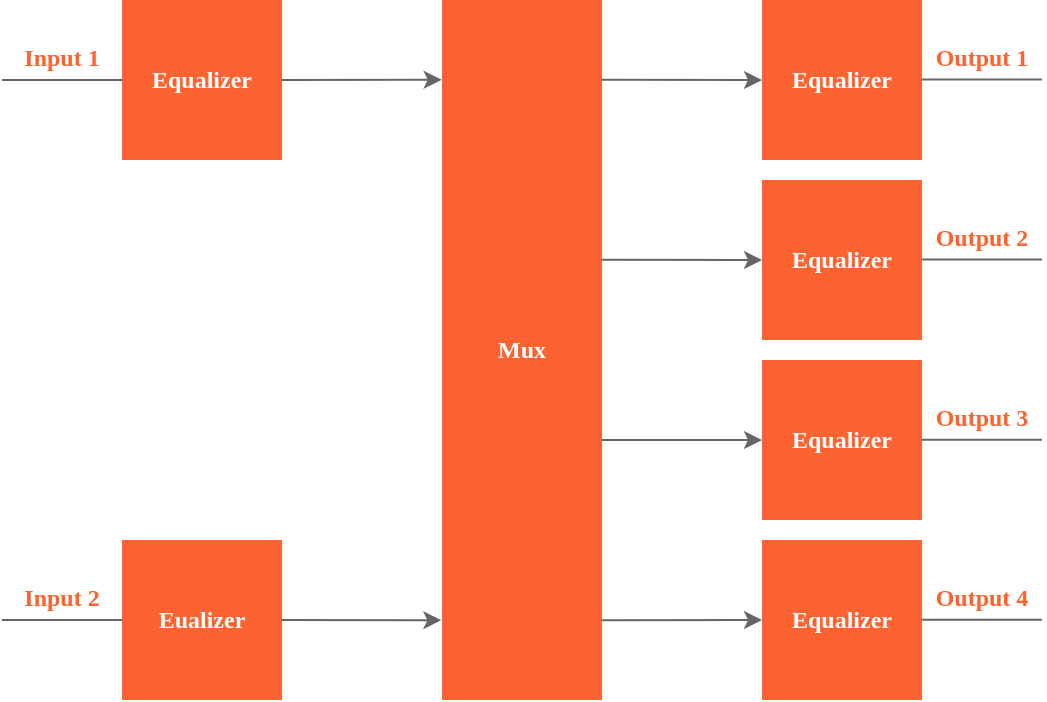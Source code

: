 <mxfile>
    <diagram id="sZX61pPik9CgZUGlImG2" name="Page-1">
        <mxGraphModel dx="765" dy="546" grid="0" gridSize="10" guides="1" tooltips="1" connect="1" arrows="1" fold="1" page="0" pageScale="1" pageWidth="850" pageHeight="1100" background="#ffffff" math="0" shadow="0">
            <root>
                <mxCell id="0"/>
                <mxCell id="1" parent="0"/>
                <mxCell id="5" style="edgeStyle=none;html=1;exitX=0;exitY=0.5;exitDx=0;exitDy=0;fontColor=#fc6330;endArrow=none;endFill=0;strokeColor=#666666;" parent="1" source="2" edge="1">
                    <mxGeometry relative="1" as="geometry">
                        <mxPoint x="100" y="200" as="targetPoint"/>
                    </mxGeometry>
                </mxCell>
                <mxCell id="25" style="edgeStyle=none;html=1;strokeColor=#666666;fontFamily=Tahoma;endArrow=classic;endFill=1;entryX=-0.002;entryY=0.114;entryDx=0;entryDy=0;entryPerimeter=0;" parent="1" source="2" target="19" edge="1">
                    <mxGeometry relative="1" as="geometry">
                        <mxPoint x="300" y="190" as="targetPoint"/>
                    </mxGeometry>
                </mxCell>
                <mxCell id="2" value="&lt;font face=&quot;Tahoma&quot; color=&quot;#ffffff&quot;&gt;&lt;b&gt;Equalizer&lt;/b&gt;&lt;/font&gt;" style="whiteSpace=wrap;html=1;aspect=fixed;fillColor=#FC6330;strokeColor=none;" parent="1" vertex="1">
                    <mxGeometry x="160" y="160" width="80" height="80" as="geometry"/>
                </mxCell>
                <mxCell id="3" value="&lt;font face=&quot;Tahoma&quot; color=&quot;#fc6330&quot;&gt;&lt;b&gt;Input 1&lt;/b&gt;&lt;/font&gt;" style="text;html=1;strokeColor=none;fillColor=none;align=center;verticalAlign=middle;whiteSpace=wrap;rounded=0;" parent="1" vertex="1">
                    <mxGeometry x="100" y="180" width="60" height="18" as="geometry"/>
                </mxCell>
                <mxCell id="15" style="edgeStyle=none;html=1;exitX=0;exitY=0.5;exitDx=0;exitDy=0;fontColor=#fc6330;endArrow=none;endFill=0;strokeColor=#666666;" parent="1" source="16" edge="1">
                    <mxGeometry relative="1" as="geometry">
                        <mxPoint x="100" y="470" as="targetPoint"/>
                    </mxGeometry>
                </mxCell>
                <mxCell id="24" style="edgeStyle=none;html=1;strokeColor=#666666;fontFamily=Tahoma;endArrow=classic;endFill=1;entryX=-0.004;entryY=0.886;entryDx=0;entryDy=0;entryPerimeter=0;" parent="1" source="16" target="19" edge="1">
                    <mxGeometry relative="1" as="geometry">
                        <mxPoint x="310" y="470" as="targetPoint"/>
                    </mxGeometry>
                </mxCell>
                <mxCell id="16" value="&lt;font face=&quot;Tahoma&quot; color=&quot;#ffffff&quot;&gt;&lt;b&gt;Eualizer&lt;/b&gt;&lt;/font&gt;" style="whiteSpace=wrap;html=1;aspect=fixed;fillColor=#FC6330;strokeColor=none;" parent="1" vertex="1">
                    <mxGeometry x="160" y="430" width="80" height="80" as="geometry"/>
                </mxCell>
                <mxCell id="17" value="&lt;font face=&quot;Tahoma&quot; color=&quot;#fc6330&quot;&gt;&lt;b&gt;Input 2&lt;/b&gt;&lt;/font&gt;" style="text;html=1;strokeColor=none;fillColor=none;align=center;verticalAlign=middle;whiteSpace=wrap;rounded=0;" parent="1" vertex="1">
                    <mxGeometry x="100" y="450" width="60" height="18" as="geometry"/>
                </mxCell>
                <mxCell id="30" style="edgeStyle=none;html=1;entryX=0;entryY=0.5;entryDx=0;entryDy=0;strokeColor=#666666;fontFamily=Tahoma;endArrow=classic;endFill=1;exitX=1;exitY=0.114;exitDx=0;exitDy=0;exitPerimeter=0;" parent="1" source="19" target="26" edge="1">
                    <mxGeometry relative="1" as="geometry"/>
                </mxCell>
                <mxCell id="31" style="edgeStyle=none;html=1;entryX=0;entryY=0.5;entryDx=0;entryDy=0;strokeColor=#666666;fontFamily=Tahoma;endArrow=classic;endFill=1;exitX=0.993;exitY=0.371;exitDx=0;exitDy=0;exitPerimeter=0;" parent="1" source="19" target="27" edge="1">
                    <mxGeometry relative="1" as="geometry"/>
                </mxCell>
                <mxCell id="32" style="edgeStyle=none;html=1;entryX=0;entryY=0.5;entryDx=0;entryDy=0;strokeColor=#666666;fontFamily=Tahoma;endArrow=classic;endFill=1;" parent="1" target="28" edge="1">
                    <mxGeometry relative="1" as="geometry">
                        <mxPoint x="400" y="380" as="sourcePoint"/>
                    </mxGeometry>
                </mxCell>
                <mxCell id="33" style="edgeStyle=none;html=1;entryX=0;entryY=0.5;entryDx=0;entryDy=0;strokeColor=#666666;fontFamily=Tahoma;endArrow=classic;endFill=1;exitX=0.992;exitY=0.886;exitDx=0;exitDy=0;exitPerimeter=0;" parent="1" source="19" target="29" edge="1">
                    <mxGeometry relative="1" as="geometry">
                        <mxPoint x="410" y="470" as="sourcePoint"/>
                    </mxGeometry>
                </mxCell>
                <mxCell id="19" value="&lt;b&gt;&lt;font color=&quot;#ffffff&quot; face=&quot;Tahoma&quot;&gt;Mux&lt;/font&gt;&lt;/b&gt;" style="rounded=0;whiteSpace=wrap;html=1;fillColor=#FC6330;strokeColor=none;" parent="1" vertex="1">
                    <mxGeometry x="320" y="160" width="80" height="350" as="geometry"/>
                </mxCell>
                <mxCell id="26" value="&lt;font color=&quot;#ffffff&quot; face=&quot;Tahoma&quot;&gt;&lt;b&gt;Equalizer&lt;/b&gt;&lt;/font&gt;" style="whiteSpace=wrap;html=1;aspect=fixed;fillColor=#FC6330;strokeColor=none;" parent="1" vertex="1">
                    <mxGeometry x="480" y="160" width="80" height="80" as="geometry"/>
                </mxCell>
                <mxCell id="27" value="&lt;font color=&quot;#ffffff&quot; face=&quot;Tahoma&quot;&gt;&lt;b&gt;Equalizer&lt;/b&gt;&lt;/font&gt;" style="whiteSpace=wrap;html=1;aspect=fixed;fillColor=#FC6330;strokeColor=none;" parent="1" vertex="1">
                    <mxGeometry x="480" y="250" width="80" height="80" as="geometry"/>
                </mxCell>
                <mxCell id="28" value="&lt;font face=&quot;Tahoma&quot; color=&quot;#ffffff&quot;&gt;&lt;b&gt;Equalizer&lt;/b&gt;&lt;/font&gt;" style="whiteSpace=wrap;html=1;aspect=fixed;fillColor=#FC6330;strokeColor=none;" parent="1" vertex="1">
                    <mxGeometry x="480" y="340" width="80" height="80" as="geometry"/>
                </mxCell>
                <mxCell id="29" value="&lt;font color=&quot;#ffffff&quot; face=&quot;Tahoma&quot;&gt;&lt;b&gt;Equalizer&lt;/b&gt;&lt;/font&gt;" style="whiteSpace=wrap;html=1;aspect=fixed;fillColor=#FC6330;strokeColor=none;" parent="1" vertex="1">
                    <mxGeometry x="480" y="430" width="80" height="80" as="geometry"/>
                </mxCell>
                <mxCell id="34" style="edgeStyle=none;html=1;exitX=0;exitY=0.5;exitDx=0;exitDy=0;fontColor=#fc6330;endArrow=none;endFill=0;strokeColor=#666666;" parent="1" edge="1">
                    <mxGeometry relative="1" as="geometry">
                        <mxPoint x="560" y="199.71" as="targetPoint"/>
                        <mxPoint x="620" y="199.71" as="sourcePoint"/>
                    </mxGeometry>
                </mxCell>
                <mxCell id="35" style="edgeStyle=none;html=1;exitX=0;exitY=0.5;exitDx=0;exitDy=0;fontColor=#fc6330;endArrow=none;endFill=0;strokeColor=#666666;" parent="1" edge="1">
                    <mxGeometry relative="1" as="geometry">
                        <mxPoint x="560" y="289.71" as="targetPoint"/>
                        <mxPoint x="620" y="289.71" as="sourcePoint"/>
                    </mxGeometry>
                </mxCell>
                <mxCell id="36" style="edgeStyle=none;html=1;exitX=0;exitY=0.5;exitDx=0;exitDy=0;fontColor=#fc6330;endArrow=none;endFill=0;strokeColor=#666666;" parent="1" edge="1">
                    <mxGeometry relative="1" as="geometry">
                        <mxPoint x="560" y="379.86" as="targetPoint"/>
                        <mxPoint x="620" y="379.86" as="sourcePoint"/>
                    </mxGeometry>
                </mxCell>
                <mxCell id="37" style="edgeStyle=none;html=1;exitX=0;exitY=0.5;exitDx=0;exitDy=0;fontColor=#fc6330;endArrow=none;endFill=0;strokeColor=#666666;" parent="1" edge="1">
                    <mxGeometry relative="1" as="geometry">
                        <mxPoint x="560" y="469.86" as="targetPoint"/>
                        <mxPoint x="620" y="469.86" as="sourcePoint"/>
                    </mxGeometry>
                </mxCell>
                <mxCell id="38" value="&lt;font face=&quot;Tahoma&quot; color=&quot;#fc6330&quot;&gt;&lt;b&gt;Output 1&lt;/b&gt;&lt;/font&gt;" style="text;html=1;strokeColor=none;fillColor=none;align=center;verticalAlign=middle;whiteSpace=wrap;rounded=0;" parent="1" vertex="1">
                    <mxGeometry x="560" y="180" width="60" height="18" as="geometry"/>
                </mxCell>
                <mxCell id="39" value="&lt;font face=&quot;Tahoma&quot; color=&quot;#fc6330&quot;&gt;&lt;b&gt;Output 2&lt;/b&gt;&lt;/font&gt;" style="text;html=1;strokeColor=none;fillColor=none;align=center;verticalAlign=middle;whiteSpace=wrap;rounded=0;" parent="1" vertex="1">
                    <mxGeometry x="560" y="270" width="60" height="18" as="geometry"/>
                </mxCell>
                <mxCell id="40" value="&lt;font face=&quot;Tahoma&quot; color=&quot;#fc6330&quot;&gt;&lt;b&gt;Output 3&lt;/b&gt;&lt;/font&gt;" style="text;html=1;strokeColor=none;fillColor=none;align=center;verticalAlign=middle;whiteSpace=wrap;rounded=0;" parent="1" vertex="1">
                    <mxGeometry x="560" y="360" width="60" height="18" as="geometry"/>
                </mxCell>
                <mxCell id="41" value="&lt;font face=&quot;Tahoma&quot; color=&quot;#fc6330&quot;&gt;&lt;b&gt;Output 4&lt;/b&gt;&lt;/font&gt;" style="text;html=1;strokeColor=none;fillColor=none;align=center;verticalAlign=middle;whiteSpace=wrap;rounded=0;" parent="1" vertex="1">
                    <mxGeometry x="560" y="450" width="60" height="18" as="geometry"/>
                </mxCell>
            </root>
        </mxGraphModel>
    </diagram>
</mxfile>